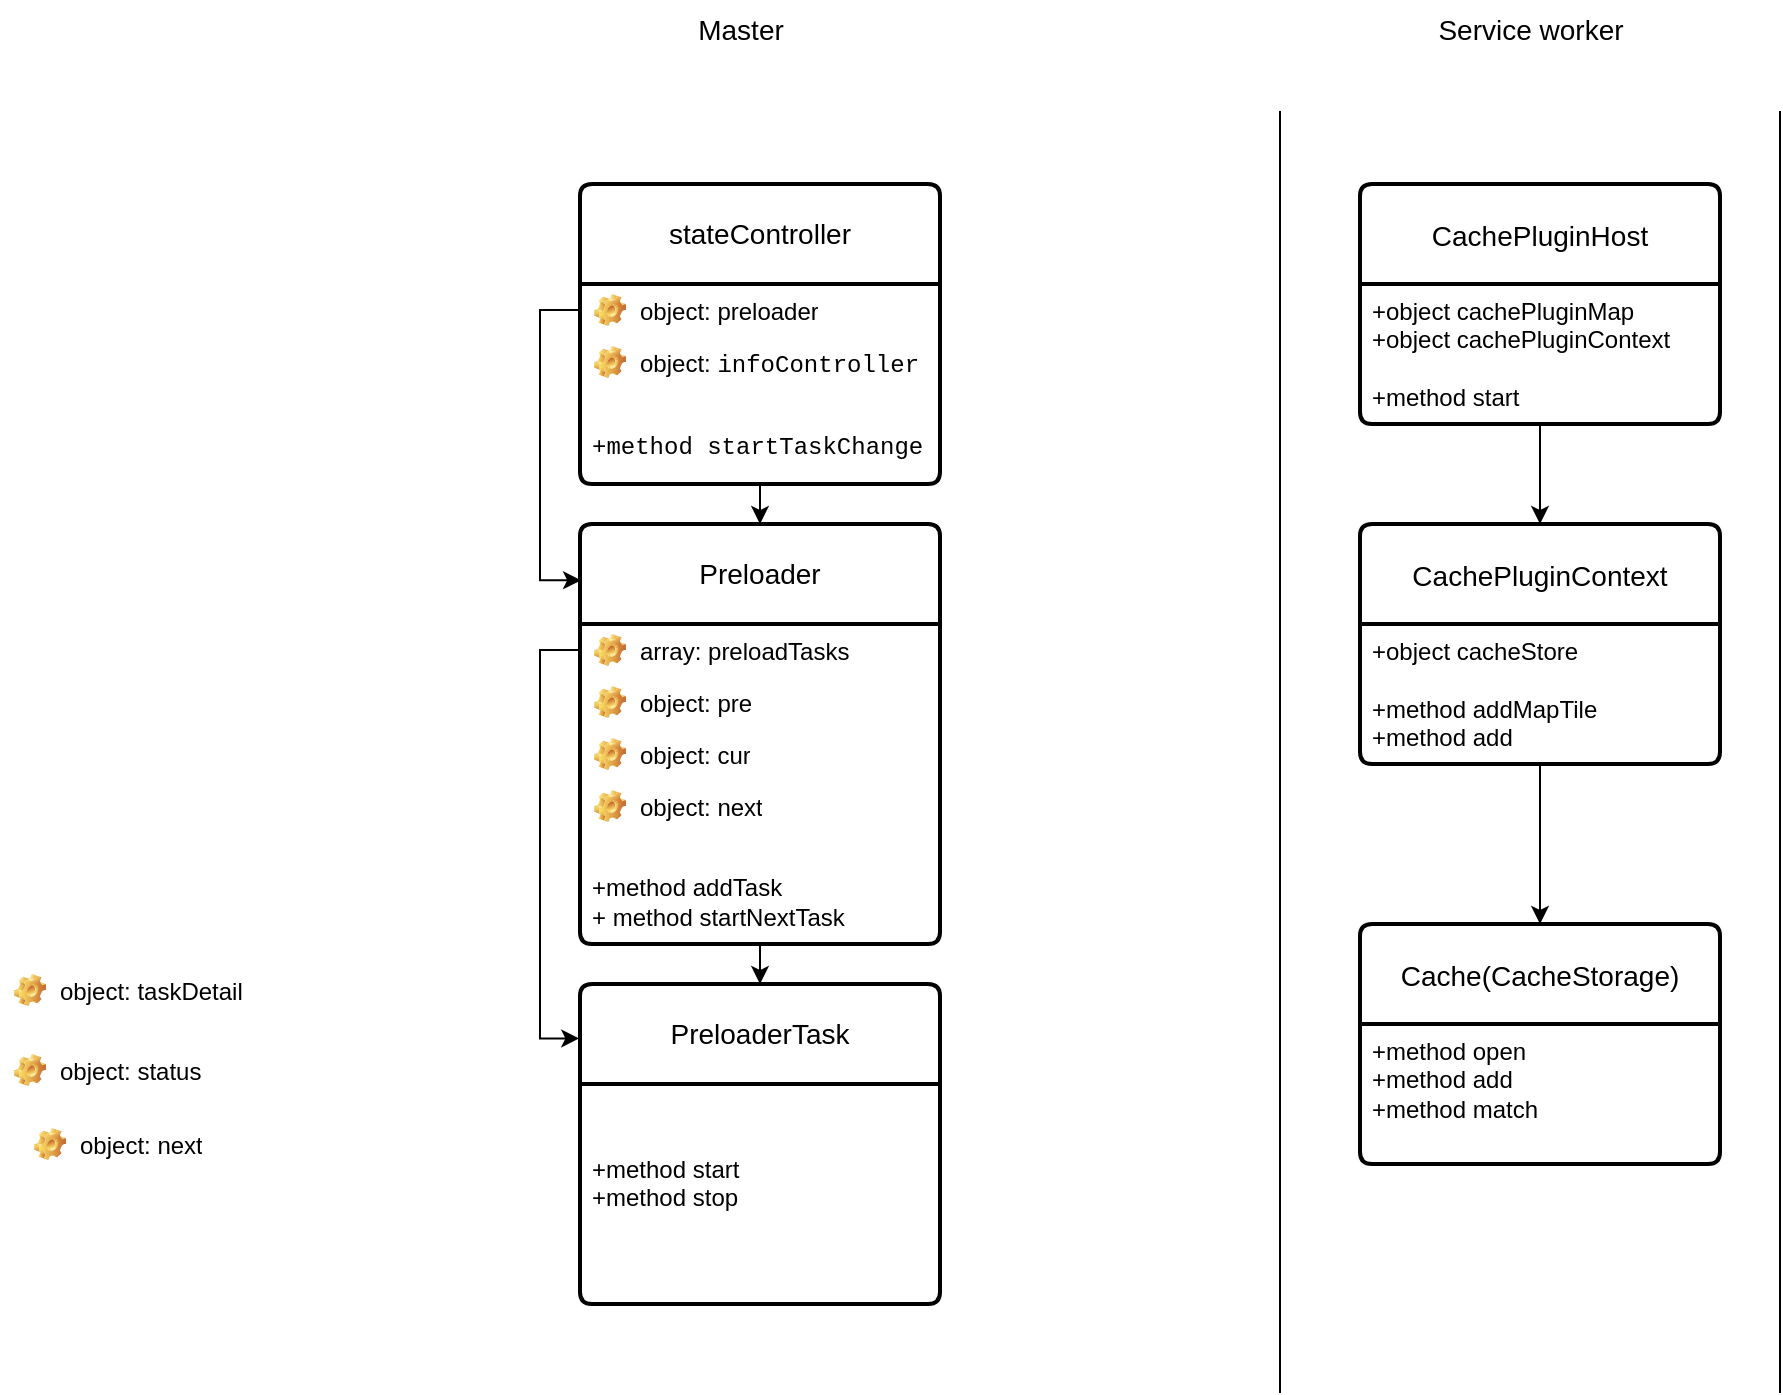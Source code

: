 <mxfile version="24.4.8" type="github">
  <diagram name="第 1 页" id="WsUVucrzqdGAJNQKU3am">
    <mxGraphModel dx="2473" dy="790" grid="1" gridSize="10" guides="1" tooltips="1" connect="1" arrows="1" fold="1" page="1" pageScale="1" pageWidth="1169" pageHeight="827" math="0" shadow="0">
      <root>
        <mxCell id="0" />
        <mxCell id="1" parent="0" />
        <mxCell id="zJQUdyqLXVvUJiN5wL6E-32" value="" style="shape=partialRectangle;whiteSpace=wrap;html=1;top=0;bottom=0;fillColor=none;" vertex="1" parent="1">
          <mxGeometry x="430" y="94" width="250" height="640" as="geometry" />
        </mxCell>
        <mxCell id="zJQUdyqLXVvUJiN5wL6E-17" value="" style="edgeStyle=orthogonalEdgeStyle;rounded=0;orthogonalLoop=1;jettySize=auto;html=1;" edge="1" parent="1" source="zJQUdyqLXVvUJiN5wL6E-13" target="zJQUdyqLXVvUJiN5wL6E-15">
          <mxGeometry relative="1" as="geometry" />
        </mxCell>
        <mxCell id="zJQUdyqLXVvUJiN5wL6E-13" value="stateController" style="swimlane;childLayout=stackLayout;horizontal=1;startSize=50;horizontalStack=0;rounded=1;fontSize=14;fontStyle=0;strokeWidth=2;resizeParent=0;resizeLast=1;shadow=0;dashed=0;align=center;arcSize=4;whiteSpace=wrap;html=1;" vertex="1" parent="1">
          <mxGeometry x="80" y="130" width="180" height="150" as="geometry" />
        </mxCell>
        <mxCell id="zJQUdyqLXVvUJiN5wL6E-36" value="object: preloader" style="label;fontStyle=0;strokeColor=none;fillColor=none;align=left;verticalAlign=top;overflow=hidden;spacingLeft=28;spacingRight=4;rotatable=0;points=[[0,0.5],[1,0.5]];portConstraint=eastwest;imageWidth=16;imageHeight=16;whiteSpace=wrap;html=1;image=img/clipart/Gear_128x128.png" vertex="1" parent="zJQUdyqLXVvUJiN5wL6E-13">
          <mxGeometry y="50" width="180" height="26" as="geometry" />
        </mxCell>
        <mxCell id="zJQUdyqLXVvUJiN5wL6E-38" value="object:&amp;nbsp;&lt;span style=&quot;font-family: &amp;quot;JetBrains Mono&amp;quot;, Menlo, Monaco, &amp;quot;Courier New&amp;quot;, monospace, Menlo, Monaco, &amp;quot;Courier New&amp;quot;, monospace; white-space: pre;&quot;&gt;infoController&lt;/span&gt;" style="label;fontStyle=0;strokeColor=none;fillColor=none;align=left;verticalAlign=top;overflow=hidden;spacingLeft=28;spacingRight=4;rotatable=0;points=[[0,0.5],[1,0.5]];portConstraint=eastwest;imageWidth=16;imageHeight=16;whiteSpace=wrap;html=1;image=img/clipart/Gear_128x128.png" vertex="1" parent="zJQUdyqLXVvUJiN5wL6E-13">
          <mxGeometry y="76" width="180" height="26" as="geometry" />
        </mxCell>
        <mxCell id="zJQUdyqLXVvUJiN5wL6E-14" value="&lt;div&gt;&lt;span style=&quot;font-family: &amp;quot;JetBrains Mono&amp;quot;, Menlo, Monaco, &amp;quot;Courier New&amp;quot;, monospace, Menlo, Monaco, &amp;quot;Courier New&amp;quot;, monospace; white-space-collapse: preserve; background-color: initial;&quot;&gt;&lt;br&gt;&lt;/span&gt;&lt;/div&gt;&lt;div&gt;&lt;span style=&quot;font-family: &amp;quot;JetBrains Mono&amp;quot;, Menlo, Monaco, &amp;quot;Courier New&amp;quot;, monospace, Menlo, Monaco, &amp;quot;Courier New&amp;quot;, monospace; white-space-collapse: preserve; background-color: initial;&quot;&gt;+method startTaskChange&lt;/span&gt;&lt;br&gt;&lt;/div&gt;" style="align=left;strokeColor=none;fillColor=none;spacingLeft=4;fontSize=12;verticalAlign=top;resizable=0;rotatable=0;part=1;html=1;" vertex="1" parent="zJQUdyqLXVvUJiN5wL6E-13">
          <mxGeometry y="102" width="180" height="48" as="geometry" />
        </mxCell>
        <mxCell id="zJQUdyqLXVvUJiN5wL6E-20" value="" style="edgeStyle=orthogonalEdgeStyle;rounded=0;orthogonalLoop=1;jettySize=auto;html=1;" edge="1" parent="1" source="zJQUdyqLXVvUJiN5wL6E-15" target="zJQUdyqLXVvUJiN5wL6E-18">
          <mxGeometry relative="1" as="geometry" />
        </mxCell>
        <mxCell id="zJQUdyqLXVvUJiN5wL6E-15" value="Preloader" style="swimlane;childLayout=stackLayout;horizontal=1;startSize=50;horizontalStack=0;rounded=1;fontSize=14;fontStyle=0;strokeWidth=2;resizeParent=0;resizeLast=1;shadow=0;dashed=0;align=center;arcSize=4;whiteSpace=wrap;html=1;" vertex="1" parent="1">
          <mxGeometry x="80" y="300" width="180" height="210" as="geometry" />
        </mxCell>
        <mxCell id="zJQUdyqLXVvUJiN5wL6E-39" value="&lt;span style=&quot;text-wrap: nowrap;&quot;&gt;array:&amp;nbsp;&lt;/span&gt;&lt;span style=&quot;white-space: pre;&quot;&gt;preloadTasks&lt;/span&gt;" style="label;fontStyle=0;strokeColor=none;fillColor=none;align=left;verticalAlign=top;overflow=hidden;spacingLeft=28;spacingRight=4;rotatable=0;points=[[0,0.5],[1,0.5]];portConstraint=eastwest;imageWidth=16;imageHeight=16;whiteSpace=wrap;html=1;image=img/clipart/Gear_128x128.png" vertex="1" parent="zJQUdyqLXVvUJiN5wL6E-15">
          <mxGeometry y="50" width="180" height="26" as="geometry" />
        </mxCell>
        <mxCell id="zJQUdyqLXVvUJiN5wL6E-40" value="&lt;span style=&quot;white-space: pre;&quot;&gt;object: pre&lt;/span&gt;" style="label;fontStyle=0;strokeColor=none;fillColor=none;align=left;verticalAlign=top;overflow=hidden;spacingLeft=28;spacingRight=4;rotatable=0;points=[[0,0.5],[1,0.5]];portConstraint=eastwest;imageWidth=16;imageHeight=16;whiteSpace=wrap;html=1;image=img/clipart/Gear_128x128.png" vertex="1" parent="zJQUdyqLXVvUJiN5wL6E-15">
          <mxGeometry y="76" width="180" height="26" as="geometry" />
        </mxCell>
        <mxCell id="zJQUdyqLXVvUJiN5wL6E-41" value="&lt;span style=&quot;white-space: pre;&quot;&gt;object: cur&lt;/span&gt;" style="label;fontStyle=0;strokeColor=none;fillColor=none;align=left;verticalAlign=top;overflow=hidden;spacingLeft=28;spacingRight=4;rotatable=0;points=[[0,0.5],[1,0.5]];portConstraint=eastwest;imageWidth=16;imageHeight=16;whiteSpace=wrap;html=1;image=img/clipart/Gear_128x128.png" vertex="1" parent="zJQUdyqLXVvUJiN5wL6E-15">
          <mxGeometry y="102" width="180" height="26" as="geometry" />
        </mxCell>
        <mxCell id="zJQUdyqLXVvUJiN5wL6E-42" value="&lt;span style=&quot;white-space: pre;&quot;&gt;object: next&lt;/span&gt;" style="label;fontStyle=0;strokeColor=none;fillColor=none;align=left;verticalAlign=top;overflow=hidden;spacingLeft=28;spacingRight=4;rotatable=0;points=[[0,0.5],[1,0.5]];portConstraint=eastwest;imageWidth=16;imageHeight=16;whiteSpace=wrap;html=1;image=img/clipart/Gear_128x128.png" vertex="1" parent="zJQUdyqLXVvUJiN5wL6E-15">
          <mxGeometry y="128" width="180" height="26" as="geometry" />
        </mxCell>
        <mxCell id="zJQUdyqLXVvUJiN5wL6E-16" value="&lt;div&gt;&lt;br&gt;&lt;/div&gt;&lt;div&gt;+method addTask&lt;/div&gt;&lt;div&gt;+ method startNextTask&lt;/div&gt;" style="align=left;strokeColor=none;fillColor=none;spacingLeft=4;fontSize=12;verticalAlign=top;resizable=0;rotatable=0;part=1;html=1;" vertex="1" parent="zJQUdyqLXVvUJiN5wL6E-15">
          <mxGeometry y="154" width="180" height="56" as="geometry" />
        </mxCell>
        <mxCell id="zJQUdyqLXVvUJiN5wL6E-18" value="PreloaderTask" style="swimlane;childLayout=stackLayout;horizontal=1;startSize=50;horizontalStack=0;rounded=1;fontSize=14;fontStyle=0;strokeWidth=2;resizeParent=0;resizeLast=1;shadow=0;dashed=0;align=center;arcSize=4;whiteSpace=wrap;html=1;" vertex="1" parent="1">
          <mxGeometry x="80" y="530" width="180" height="160" as="geometry" />
        </mxCell>
        <mxCell id="zJQUdyqLXVvUJiN5wL6E-19" value="&lt;br&gt;&lt;div&gt;&lt;br&gt;&lt;/div&gt;&lt;div&gt;+method start&lt;/div&gt;&lt;div&gt;+method stop&lt;/div&gt;" style="align=left;strokeColor=none;fillColor=none;spacingLeft=4;fontSize=12;verticalAlign=top;resizable=0;rotatable=0;part=1;html=1;" vertex="1" parent="zJQUdyqLXVvUJiN5wL6E-18">
          <mxGeometry y="50" width="180" height="110" as="geometry" />
        </mxCell>
        <mxCell id="zJQUdyqLXVvUJiN5wL6E-26" value="" style="edgeStyle=orthogonalEdgeStyle;rounded=0;orthogonalLoop=1;jettySize=auto;html=1;" edge="1" parent="1" source="zJQUdyqLXVvUJiN5wL6E-21" target="zJQUdyqLXVvUJiN5wL6E-24">
          <mxGeometry relative="1" as="geometry" />
        </mxCell>
        <mxCell id="zJQUdyqLXVvUJiN5wL6E-21" value="&lt;div style=&quot;line-height: 18px; white-space: pre;&quot;&gt;&lt;font face=&quot;Helvetica&quot; style=&quot;background-color: rgb(255, 255, 255); font-size: 14px;&quot;&gt;CachePluginHost&lt;/font&gt;&lt;/div&gt;" style="swimlane;childLayout=stackLayout;horizontal=1;startSize=50;horizontalStack=0;rounded=1;fontSize=14;fontStyle=0;strokeWidth=2;resizeParent=0;resizeLast=1;shadow=0;dashed=0;align=center;arcSize=4;whiteSpace=wrap;html=1;" vertex="1" parent="1">
          <mxGeometry x="470" y="130" width="180" height="120" as="geometry" />
        </mxCell>
        <mxCell id="zJQUdyqLXVvUJiN5wL6E-22" value="+object cachePluginMap&lt;div&gt;+object cachePluginContext&lt;/div&gt;&lt;div&gt;&lt;br&gt;&lt;/div&gt;&lt;div&gt;+method start&lt;/div&gt;" style="align=left;strokeColor=none;fillColor=none;spacingLeft=4;fontSize=12;verticalAlign=top;resizable=0;rotatable=0;part=1;html=1;" vertex="1" parent="zJQUdyqLXVvUJiN5wL6E-21">
          <mxGeometry y="50" width="180" height="70" as="geometry" />
        </mxCell>
        <mxCell id="zJQUdyqLXVvUJiN5wL6E-30" value="" style="edgeStyle=orthogonalEdgeStyle;rounded=0;orthogonalLoop=1;jettySize=auto;html=1;" edge="1" parent="1" source="zJQUdyqLXVvUJiN5wL6E-24" target="zJQUdyqLXVvUJiN5wL6E-28">
          <mxGeometry relative="1" as="geometry" />
        </mxCell>
        <mxCell id="zJQUdyqLXVvUJiN5wL6E-24" value="&lt;div style=&quot;line-height: 18px; white-space: pre;&quot;&gt;&lt;font face=&quot;Helvetica&quot; style=&quot;background-color: rgb(255, 255, 255); font-size: 14px;&quot;&gt;CachePluginContext&lt;/font&gt;&lt;/div&gt;" style="swimlane;childLayout=stackLayout;horizontal=1;startSize=50;horizontalStack=0;rounded=1;fontSize=14;fontStyle=0;strokeWidth=2;resizeParent=0;resizeLast=1;shadow=0;dashed=0;align=center;arcSize=4;whiteSpace=wrap;html=1;" vertex="1" parent="1">
          <mxGeometry x="470" y="300" width="180" height="120" as="geometry" />
        </mxCell>
        <mxCell id="zJQUdyqLXVvUJiN5wL6E-25" value="&lt;div&gt;+object cacheStore&lt;/div&gt;&lt;div&gt;&lt;br&gt;&lt;/div&gt;&lt;div&gt;+method addMapTile&lt;/div&gt;&lt;div&gt;+method add&lt;/div&gt;&lt;div&gt;&lt;br&gt;&lt;/div&gt;&lt;div&gt;&lt;br&gt;&lt;/div&gt;" style="align=left;strokeColor=none;fillColor=none;spacingLeft=4;fontSize=12;verticalAlign=top;resizable=0;rotatable=0;part=1;html=1;" vertex="1" parent="zJQUdyqLXVvUJiN5wL6E-24">
          <mxGeometry y="50" width="180" height="70" as="geometry" />
        </mxCell>
        <mxCell id="zJQUdyqLXVvUJiN5wL6E-28" value="&lt;div style=&quot;line-height: 18px; white-space: pre;&quot;&gt;&lt;font face=&quot;Helvetica&quot; style=&quot;background-color: rgb(255, 255, 255); font-size: 14px;&quot;&gt;Cache(CacheStorage)&lt;/font&gt;&lt;/div&gt;" style="swimlane;childLayout=stackLayout;horizontal=1;startSize=50;horizontalStack=0;rounded=1;fontSize=14;fontStyle=0;strokeWidth=2;resizeParent=0;resizeLast=1;shadow=0;dashed=0;align=center;arcSize=4;whiteSpace=wrap;html=1;" vertex="1" parent="1">
          <mxGeometry x="470" y="500" width="180" height="120" as="geometry" />
        </mxCell>
        <mxCell id="zJQUdyqLXVvUJiN5wL6E-29" value="&lt;div&gt;+method open&lt;/div&gt;&lt;div&gt;+method add&lt;/div&gt;&lt;div&gt;+method match&lt;br&gt;&lt;/div&gt;&lt;div&gt;&lt;br&gt;&lt;/div&gt;" style="align=left;strokeColor=none;fillColor=none;spacingLeft=4;fontSize=12;verticalAlign=top;resizable=0;rotatable=0;part=1;html=1;" vertex="1" parent="zJQUdyqLXVvUJiN5wL6E-28">
          <mxGeometry y="50" width="180" height="70" as="geometry" />
        </mxCell>
        <mxCell id="zJQUdyqLXVvUJiN5wL6E-33" value="&lt;font style=&quot;font-size: 14px;&quot;&gt;Master&lt;/font&gt;" style="text;html=1;align=center;verticalAlign=middle;resizable=0;points=[];autosize=1;strokeColor=none;fillColor=none;" vertex="1" parent="1">
          <mxGeometry x="125" y="38" width="70" height="30" as="geometry" />
        </mxCell>
        <mxCell id="zJQUdyqLXVvUJiN5wL6E-34" value="&lt;font style=&quot;font-size: 14px;&quot;&gt;Service worker&lt;/font&gt;" style="text;html=1;align=center;verticalAlign=middle;resizable=0;points=[];autosize=1;strokeColor=none;fillColor=none;" vertex="1" parent="1">
          <mxGeometry x="495" y="38" width="120" height="30" as="geometry" />
        </mxCell>
        <mxCell id="zJQUdyqLXVvUJiN5wL6E-43" style="edgeStyle=orthogonalEdgeStyle;rounded=0;orthogonalLoop=1;jettySize=auto;html=1;entryX=-0.002;entryY=0.17;entryDx=0;entryDy=0;entryPerimeter=0;" edge="1" parent="1" source="zJQUdyqLXVvUJiN5wL6E-39" target="zJQUdyqLXVvUJiN5wL6E-18">
          <mxGeometry relative="1" as="geometry" />
        </mxCell>
        <mxCell id="zJQUdyqLXVvUJiN5wL6E-44" style="edgeStyle=orthogonalEdgeStyle;rounded=0;orthogonalLoop=1;jettySize=auto;html=1;entryX=0.003;entryY=0.134;entryDx=0;entryDy=0;entryPerimeter=0;" edge="1" parent="1" source="zJQUdyqLXVvUJiN5wL6E-36" target="zJQUdyqLXVvUJiN5wL6E-15">
          <mxGeometry relative="1" as="geometry" />
        </mxCell>
        <mxCell id="zJQUdyqLXVvUJiN5wL6E-45" value="&lt;span style=&quot;white-space: pre;&quot;&gt;object: taskDetail&lt;/span&gt;" style="label;fontStyle=0;strokeColor=none;fillColor=none;align=left;verticalAlign=top;overflow=hidden;spacingLeft=28;spacingRight=4;rotatable=0;points=[[0,0.5],[1,0.5]];portConstraint=eastwest;imageWidth=16;imageHeight=16;whiteSpace=wrap;html=1;image=img/clipart/Gear_128x128.png" vertex="1" parent="1">
          <mxGeometry x="-210" y="520" width="180" height="26" as="geometry" />
        </mxCell>
        <mxCell id="zJQUdyqLXVvUJiN5wL6E-46" value="&lt;span style=&quot;white-space: pre;&quot;&gt;object: status&lt;/span&gt;" style="label;fontStyle=0;strokeColor=none;fillColor=none;align=left;verticalAlign=top;overflow=hidden;spacingLeft=28;spacingRight=4;rotatable=0;points=[[0,0.5],[1,0.5]];portConstraint=eastwest;imageWidth=16;imageHeight=16;whiteSpace=wrap;html=1;image=img/clipart/Gear_128x128.png" vertex="1" parent="1">
          <mxGeometry x="-210" y="560" width="180" height="26" as="geometry" />
        </mxCell>
        <mxCell id="zJQUdyqLXVvUJiN5wL6E-47" value="&lt;span style=&quot;white-space: pre;&quot;&gt;object: next&lt;/span&gt;" style="label;fontStyle=0;strokeColor=none;fillColor=none;align=left;verticalAlign=top;overflow=hidden;spacingLeft=28;spacingRight=4;rotatable=0;points=[[0,0.5],[1,0.5]];portConstraint=eastwest;imageWidth=16;imageHeight=16;whiteSpace=wrap;html=1;image=img/clipart/Gear_128x128.png" vertex="1" parent="1">
          <mxGeometry x="-200" y="597" width="180" height="26" as="geometry" />
        </mxCell>
      </root>
    </mxGraphModel>
  </diagram>
</mxfile>
